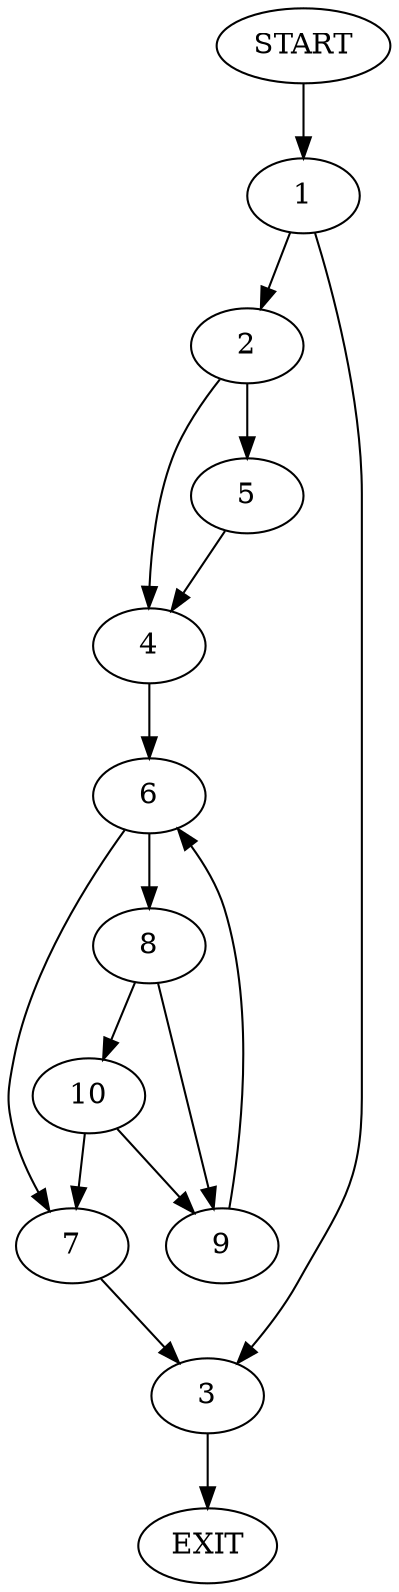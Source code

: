 digraph {
0 [label="START"];
1;
2;
3;
4;
5;
6;
7;
8;
9;
10;
11 [label="EXIT"];
0 -> 1;
1 -> 2;
1 -> 3;
2 -> 4;
2 -> 5;
3 -> 11;
4 -> 6;
5 -> 4;
6 -> 7;
6 -> 8;
8 -> 9;
8 -> 10;
7 -> 3;
9 -> 6;
10 -> 7;
10 -> 9;
}